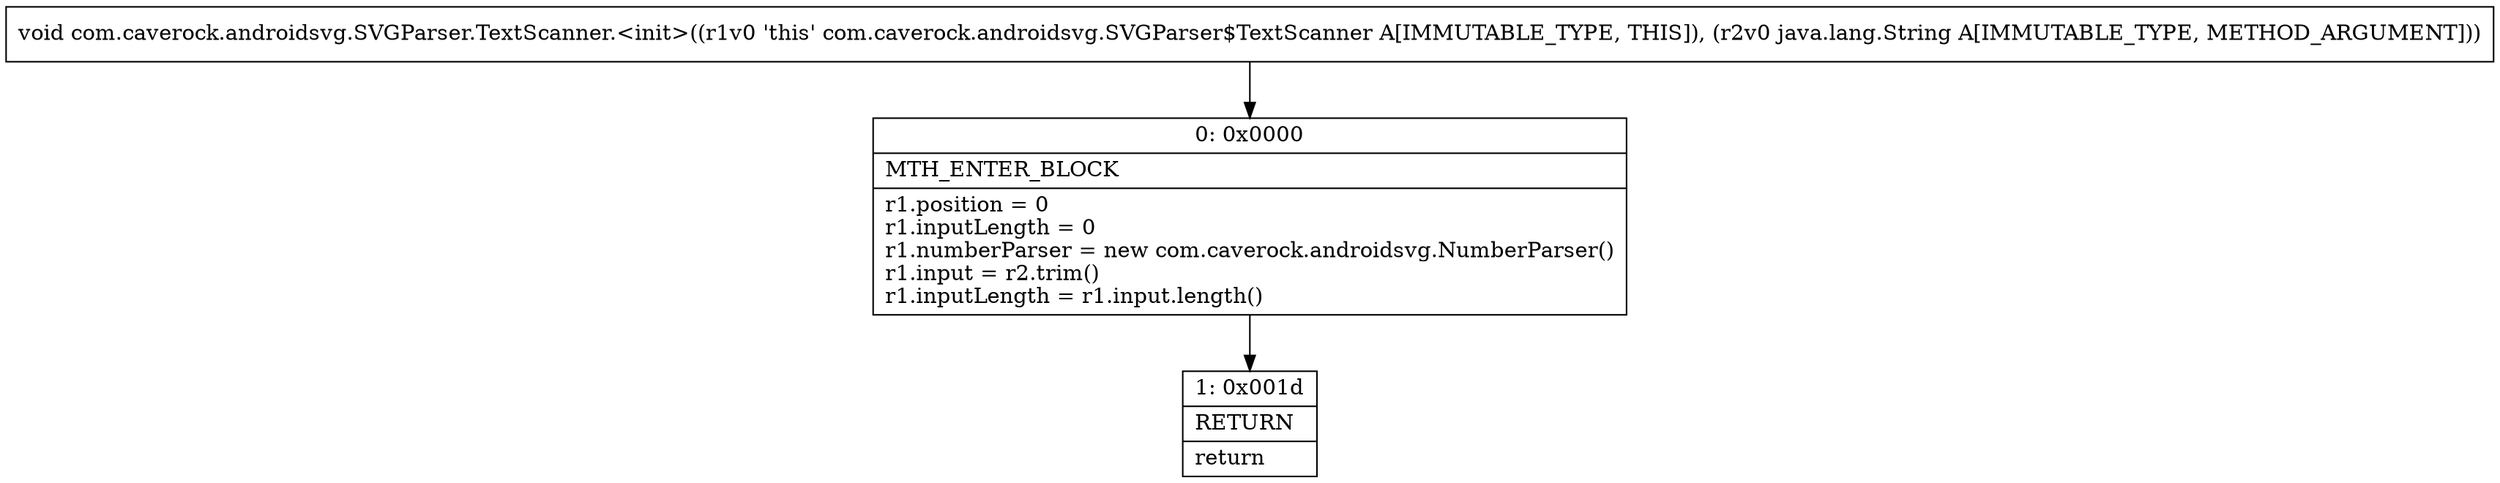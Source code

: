 digraph "CFG forcom.caverock.androidsvg.SVGParser.TextScanner.\<init\>(Ljava\/lang\/String;)V" {
Node_0 [shape=record,label="{0\:\ 0x0000|MTH_ENTER_BLOCK\l|r1.position = 0\lr1.inputLength = 0\lr1.numberParser = new com.caverock.androidsvg.NumberParser()\lr1.input = r2.trim()\lr1.inputLength = r1.input.length()\l}"];
Node_1 [shape=record,label="{1\:\ 0x001d|RETURN\l|return\l}"];
MethodNode[shape=record,label="{void com.caverock.androidsvg.SVGParser.TextScanner.\<init\>((r1v0 'this' com.caverock.androidsvg.SVGParser$TextScanner A[IMMUTABLE_TYPE, THIS]), (r2v0 java.lang.String A[IMMUTABLE_TYPE, METHOD_ARGUMENT])) }"];
MethodNode -> Node_0;
Node_0 -> Node_1;
}

